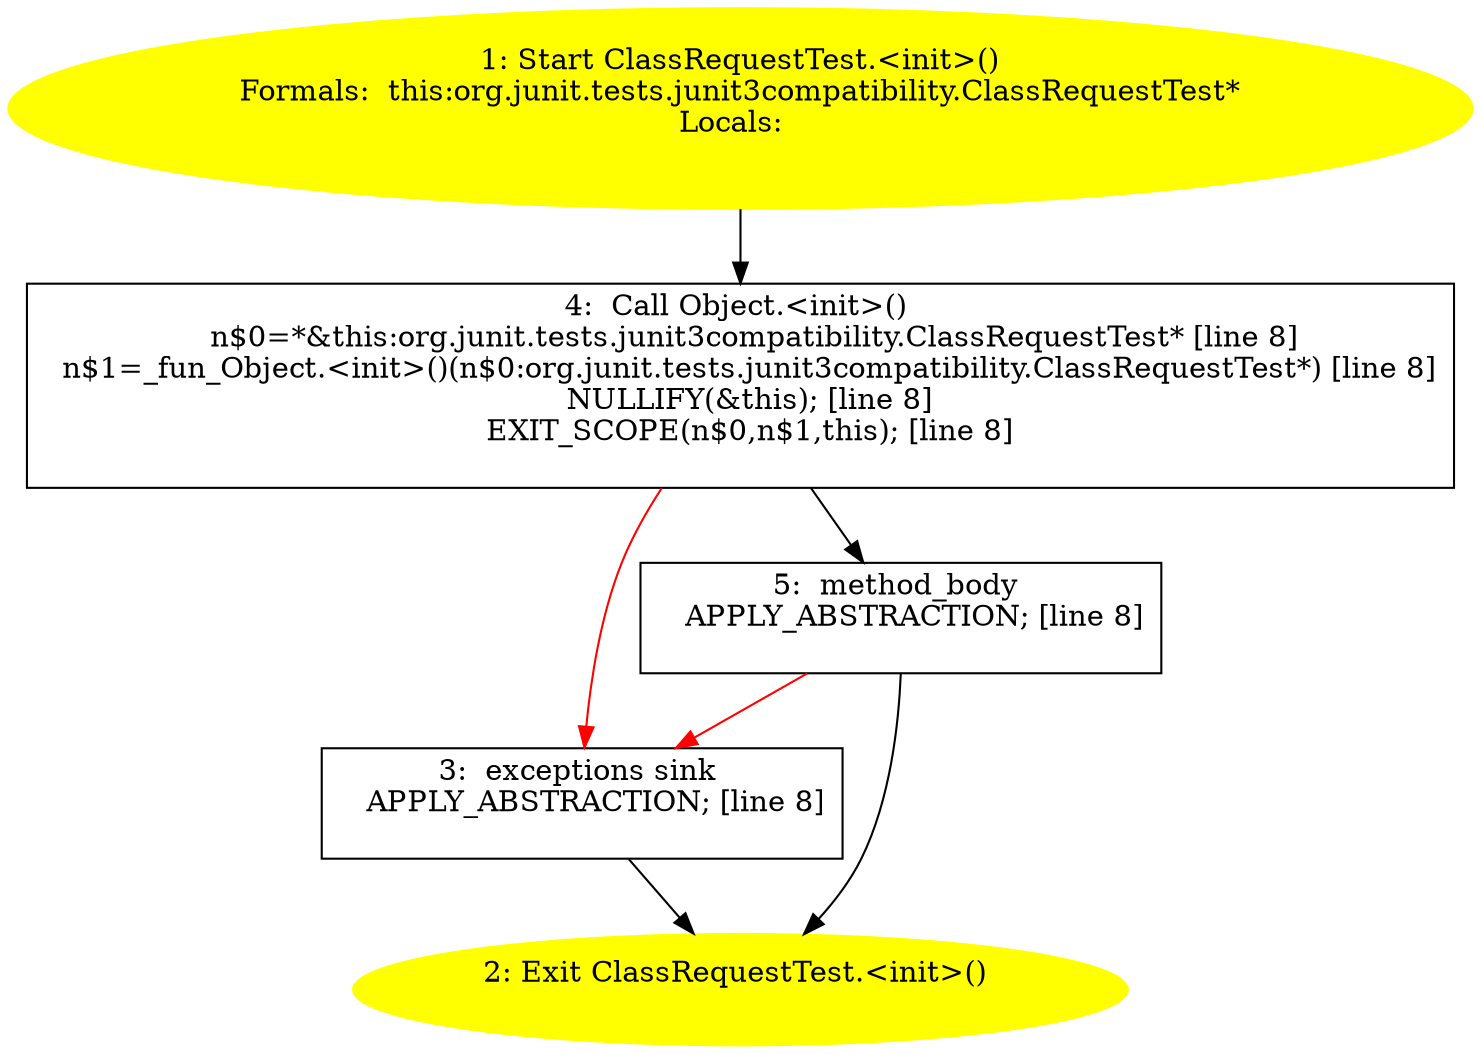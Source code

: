 /* @generated */
digraph cfg {
"org.junit.tests.junit3compatibility.ClassRequestTest.<init>().105f288a56cd27c8c5226f7590559e55_1" [label="1: Start ClassRequestTest.<init>()\nFormals:  this:org.junit.tests.junit3compatibility.ClassRequestTest*\nLocals:  \n  " color=yellow style=filled]
	

	 "org.junit.tests.junit3compatibility.ClassRequestTest.<init>().105f288a56cd27c8c5226f7590559e55_1" -> "org.junit.tests.junit3compatibility.ClassRequestTest.<init>().105f288a56cd27c8c5226f7590559e55_4" ;
"org.junit.tests.junit3compatibility.ClassRequestTest.<init>().105f288a56cd27c8c5226f7590559e55_2" [label="2: Exit ClassRequestTest.<init>() \n  " color=yellow style=filled]
	

"org.junit.tests.junit3compatibility.ClassRequestTest.<init>().105f288a56cd27c8c5226f7590559e55_3" [label="3:  exceptions sink \n   APPLY_ABSTRACTION; [line 8]\n " shape="box"]
	

	 "org.junit.tests.junit3compatibility.ClassRequestTest.<init>().105f288a56cd27c8c5226f7590559e55_3" -> "org.junit.tests.junit3compatibility.ClassRequestTest.<init>().105f288a56cd27c8c5226f7590559e55_2" ;
"org.junit.tests.junit3compatibility.ClassRequestTest.<init>().105f288a56cd27c8c5226f7590559e55_4" [label="4:  Call Object.<init>() \n   n$0=*&this:org.junit.tests.junit3compatibility.ClassRequestTest* [line 8]\n  n$1=_fun_Object.<init>()(n$0:org.junit.tests.junit3compatibility.ClassRequestTest*) [line 8]\n  NULLIFY(&this); [line 8]\n  EXIT_SCOPE(n$0,n$1,this); [line 8]\n " shape="box"]
	

	 "org.junit.tests.junit3compatibility.ClassRequestTest.<init>().105f288a56cd27c8c5226f7590559e55_4" -> "org.junit.tests.junit3compatibility.ClassRequestTest.<init>().105f288a56cd27c8c5226f7590559e55_5" ;
	 "org.junit.tests.junit3compatibility.ClassRequestTest.<init>().105f288a56cd27c8c5226f7590559e55_4" -> "org.junit.tests.junit3compatibility.ClassRequestTest.<init>().105f288a56cd27c8c5226f7590559e55_3" [color="red" ];
"org.junit.tests.junit3compatibility.ClassRequestTest.<init>().105f288a56cd27c8c5226f7590559e55_5" [label="5:  method_body \n   APPLY_ABSTRACTION; [line 8]\n " shape="box"]
	

	 "org.junit.tests.junit3compatibility.ClassRequestTest.<init>().105f288a56cd27c8c5226f7590559e55_5" -> "org.junit.tests.junit3compatibility.ClassRequestTest.<init>().105f288a56cd27c8c5226f7590559e55_2" ;
	 "org.junit.tests.junit3compatibility.ClassRequestTest.<init>().105f288a56cd27c8c5226f7590559e55_5" -> "org.junit.tests.junit3compatibility.ClassRequestTest.<init>().105f288a56cd27c8c5226f7590559e55_3" [color="red" ];
}
